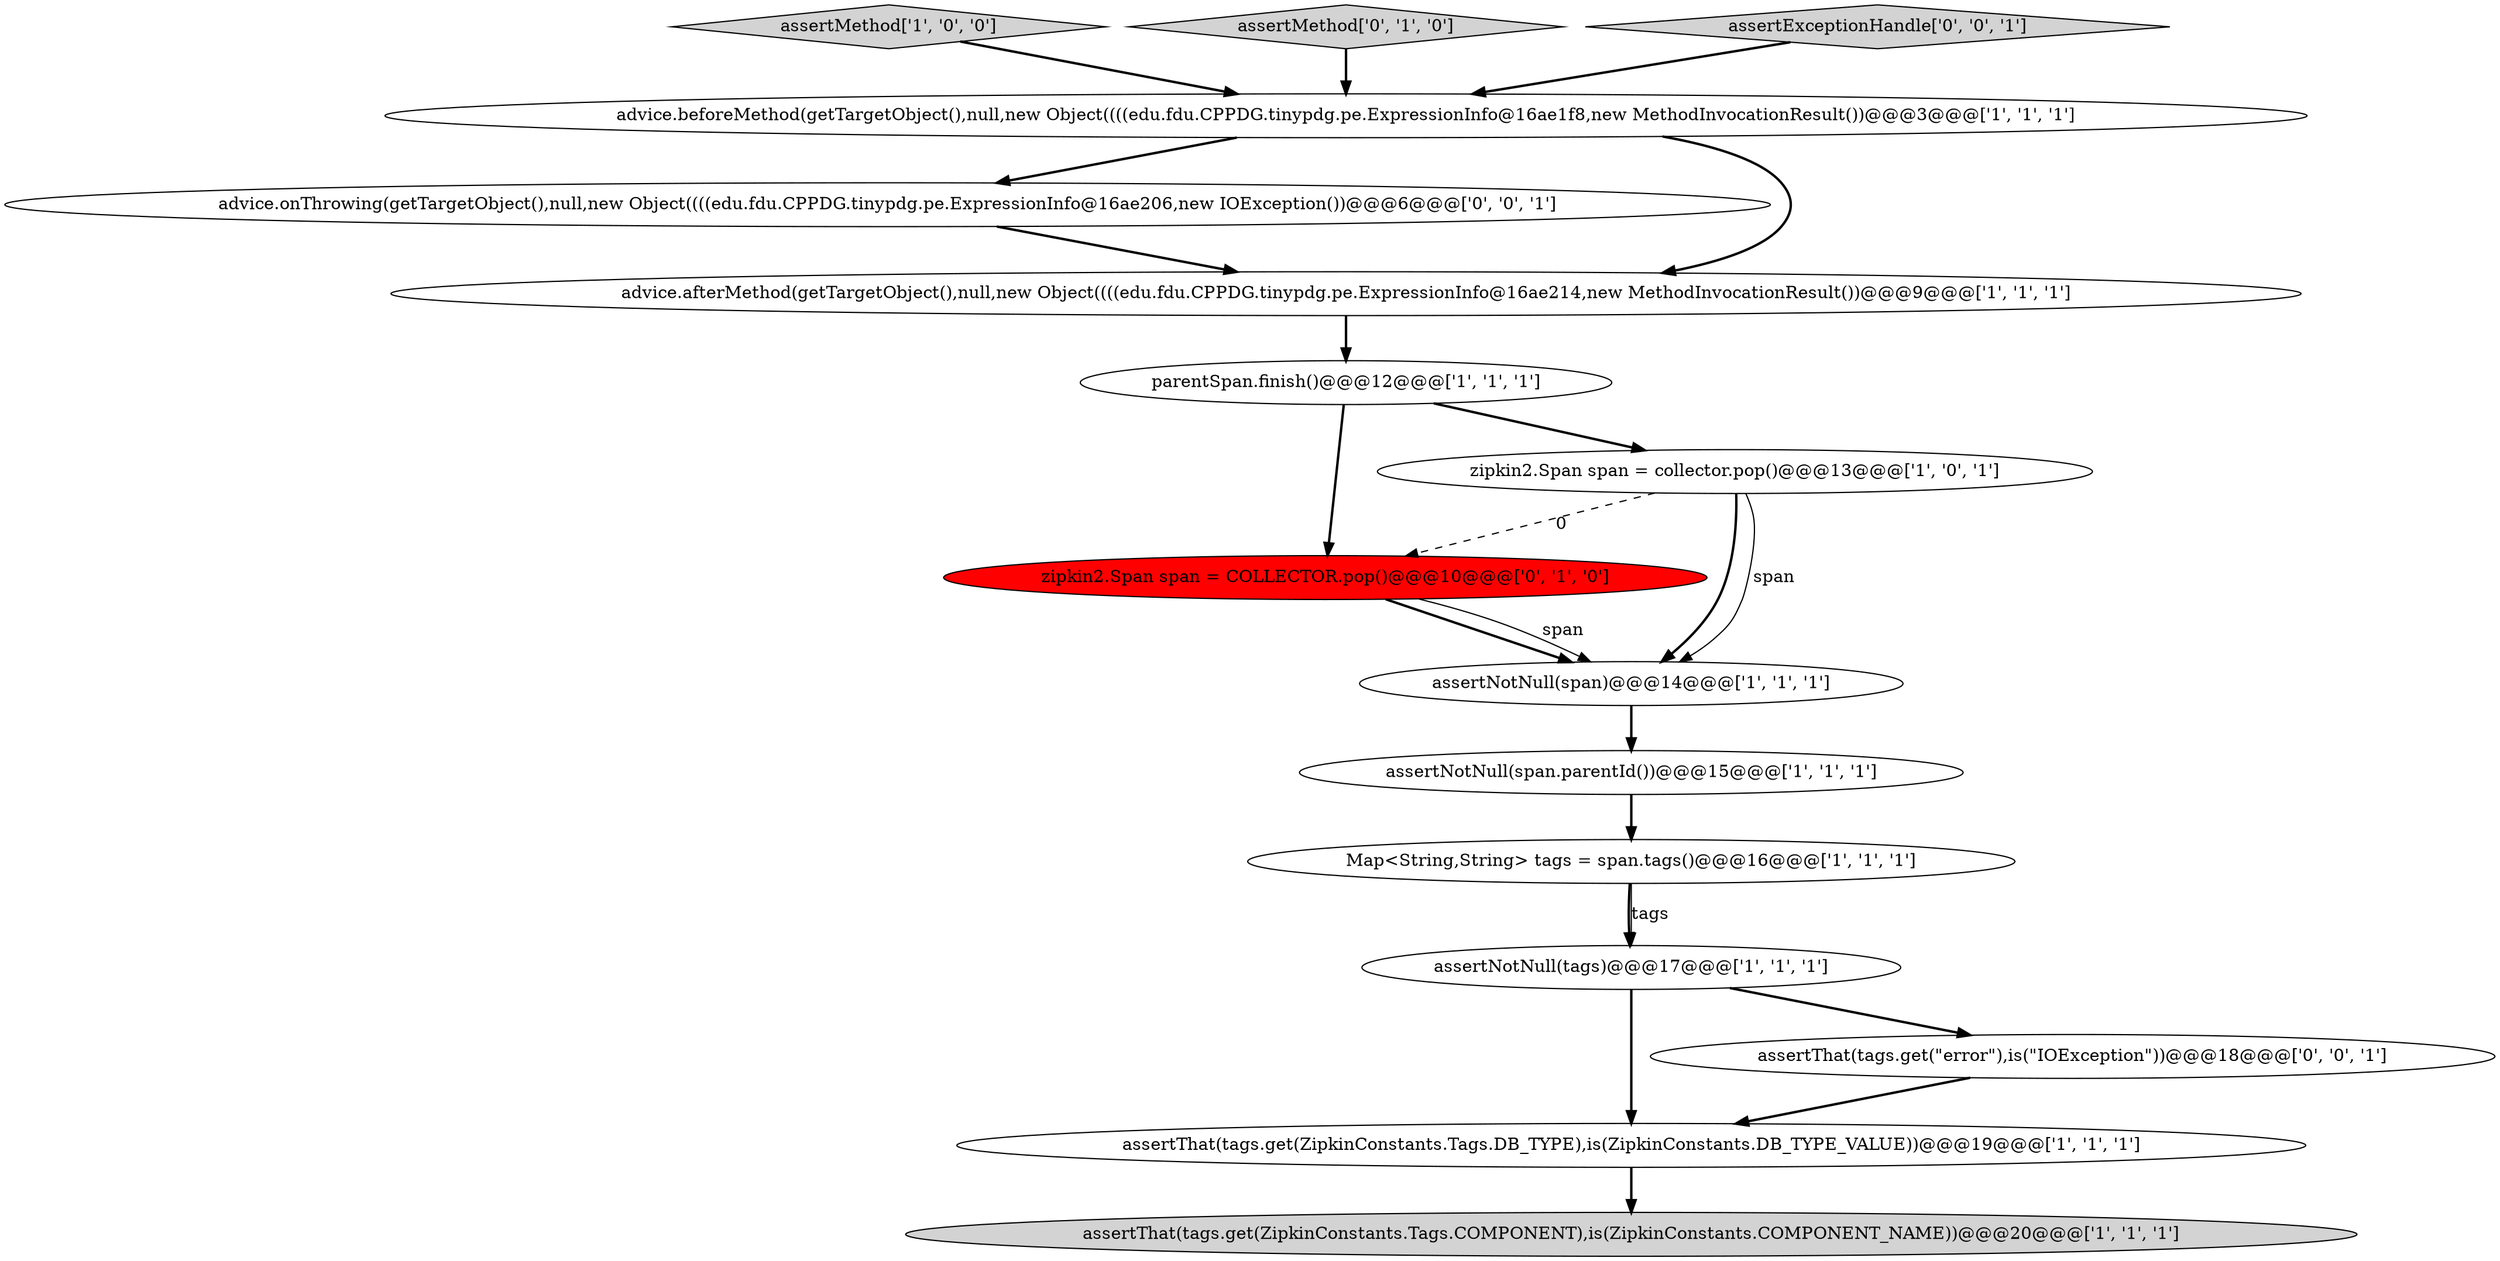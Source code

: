 digraph {
9 [style = filled, label = "assertMethod['1', '0', '0']", fillcolor = lightgray, shape = diamond image = "AAA0AAABBB1BBB"];
12 [style = filled, label = "zipkin2.Span span = COLLECTOR.pop()@@@10@@@['0', '1', '0']", fillcolor = red, shape = ellipse image = "AAA1AAABBB2BBB"];
13 [style = filled, label = "advice.onThrowing(getTargetObject(),null,new Object((((edu.fdu.CPPDG.tinypdg.pe.ExpressionInfo@16ae206,new IOException())@@@6@@@['0', '0', '1']", fillcolor = white, shape = ellipse image = "AAA0AAABBB3BBB"];
2 [style = filled, label = "assertThat(tags.get(ZipkinConstants.Tags.COMPONENT),is(ZipkinConstants.COMPONENT_NAME))@@@20@@@['1', '1', '1']", fillcolor = lightgray, shape = ellipse image = "AAA0AAABBB1BBB"];
10 [style = filled, label = "assertThat(tags.get(ZipkinConstants.Tags.DB_TYPE),is(ZipkinConstants.DB_TYPE_VALUE))@@@19@@@['1', '1', '1']", fillcolor = white, shape = ellipse image = "AAA0AAABBB1BBB"];
1 [style = filled, label = "zipkin2.Span span = collector.pop()@@@13@@@['1', '0', '1']", fillcolor = white, shape = ellipse image = "AAA0AAABBB1BBB"];
14 [style = filled, label = "assertThat(tags.get(\"error\"),is(\"IOException\"))@@@18@@@['0', '0', '1']", fillcolor = white, shape = ellipse image = "AAA0AAABBB3BBB"];
3 [style = filled, label = "advice.beforeMethod(getTargetObject(),null,new Object((((edu.fdu.CPPDG.tinypdg.pe.ExpressionInfo@16ae1f8,new MethodInvocationResult())@@@3@@@['1', '1', '1']", fillcolor = white, shape = ellipse image = "AAA0AAABBB1BBB"];
4 [style = filled, label = "assertNotNull(tags)@@@17@@@['1', '1', '1']", fillcolor = white, shape = ellipse image = "AAA0AAABBB1BBB"];
7 [style = filled, label = "assertNotNull(span)@@@14@@@['1', '1', '1']", fillcolor = white, shape = ellipse image = "AAA0AAABBB1BBB"];
5 [style = filled, label = "Map<String,String> tags = span.tags()@@@16@@@['1', '1', '1']", fillcolor = white, shape = ellipse image = "AAA0AAABBB1BBB"];
0 [style = filled, label = "parentSpan.finish()@@@12@@@['1', '1', '1']", fillcolor = white, shape = ellipse image = "AAA0AAABBB1BBB"];
8 [style = filled, label = "advice.afterMethod(getTargetObject(),null,new Object((((edu.fdu.CPPDG.tinypdg.pe.ExpressionInfo@16ae214,new MethodInvocationResult())@@@9@@@['1', '1', '1']", fillcolor = white, shape = ellipse image = "AAA0AAABBB1BBB"];
11 [style = filled, label = "assertMethod['0', '1', '0']", fillcolor = lightgray, shape = diamond image = "AAA0AAABBB2BBB"];
15 [style = filled, label = "assertExceptionHandle['0', '0', '1']", fillcolor = lightgray, shape = diamond image = "AAA0AAABBB3BBB"];
6 [style = filled, label = "assertNotNull(span.parentId())@@@15@@@['1', '1', '1']", fillcolor = white, shape = ellipse image = "AAA0AAABBB1BBB"];
4->10 [style = bold, label=""];
4->14 [style = bold, label=""];
0->12 [style = bold, label=""];
14->10 [style = bold, label=""];
15->3 [style = bold, label=""];
1->7 [style = bold, label=""];
12->7 [style = bold, label=""];
1->7 [style = solid, label="span"];
8->0 [style = bold, label=""];
1->12 [style = dashed, label="0"];
6->5 [style = bold, label=""];
11->3 [style = bold, label=""];
12->7 [style = solid, label="span"];
0->1 [style = bold, label=""];
3->8 [style = bold, label=""];
5->4 [style = bold, label=""];
7->6 [style = bold, label=""];
3->13 [style = bold, label=""];
9->3 [style = bold, label=""];
10->2 [style = bold, label=""];
13->8 [style = bold, label=""];
5->4 [style = solid, label="tags"];
}
